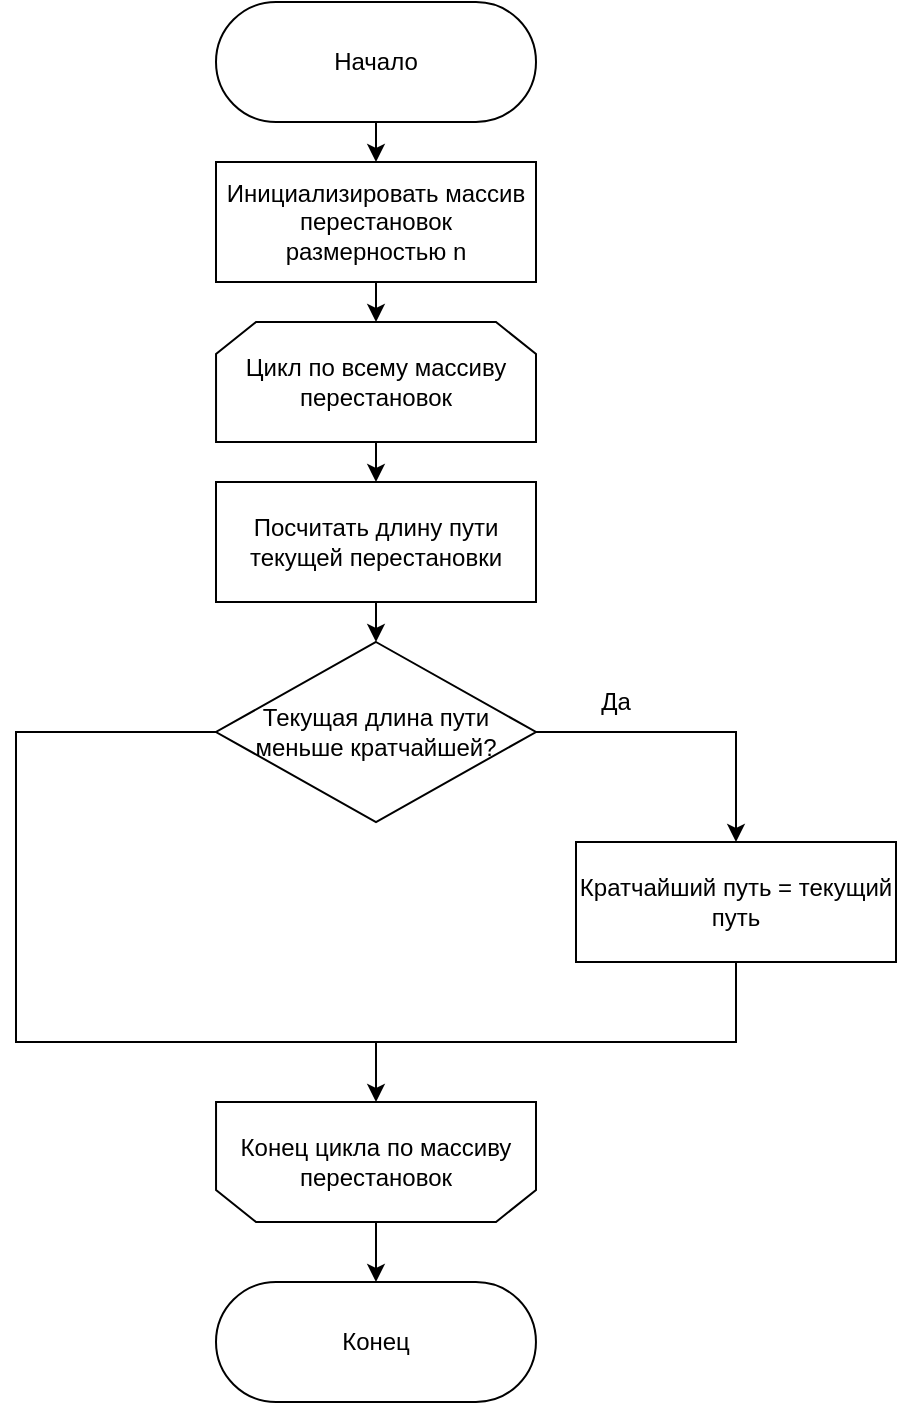 <mxfile version="15.7.3" type="device"><diagram id="PKrw68s-FcHz-RrZCr9i" name="Page-1"><mxGraphModel dx="1106" dy="1025" grid="1" gridSize="10" guides="1" tooltips="1" connect="1" arrows="1" fold="1" page="1" pageScale="1" pageWidth="827" pageHeight="1169" math="0" shadow="0"><root><mxCell id="0"/><mxCell id="1" parent="0"/><mxCell id="Gvd8Ezxa3fLg7O33Pl0G-1" value="&lt;font style=&quot;font-size: 12px&quot;&gt;Начало&lt;/font&gt;" style="rounded=1;whiteSpace=wrap;html=1;arcSize=50;" parent="1" vertex="1"><mxGeometry x="280" y="300" width="160" height="60" as="geometry"/></mxCell><mxCell id="Gvd8Ezxa3fLg7O33Pl0G-37" value="&lt;font style=&quot;font-size: 12px&quot;&gt;Конец&lt;/font&gt;" style="rounded=1;whiteSpace=wrap;html=1;arcSize=50;" parent="1" vertex="1"><mxGeometry x="280" y="940" width="159.98" height="60" as="geometry"/></mxCell><mxCell id="6Mktn1Eenq4pbONXEujN-12" value="Инициализировать массив перестановок размерностью n" style="rounded=0;whiteSpace=wrap;html=1;" parent="1" vertex="1"><mxGeometry x="280" y="380" width="160" height="60" as="geometry"/></mxCell><mxCell id="6Mktn1Eenq4pbONXEujN-74" value="Текущая длина пути &lt;br&gt;меньше кратчайшей?" style="rhombus;whiteSpace=wrap;html=1;" parent="1" vertex="1"><mxGeometry x="280" y="620" width="160" height="90" as="geometry"/></mxCell><mxCell id="6Mktn1Eenq4pbONXEujN-86" value="Да" style="text;html=1;strokeColor=none;fillColor=none;align=center;verticalAlign=middle;whiteSpace=wrap;rounded=0;" parent="1" vertex="1"><mxGeometry x="460" y="640" width="40" height="20" as="geometry"/></mxCell><mxCell id="fXIP5bSw_467an6Lh3wb-5" value="Кратчайший путь = текущий путь" style="rounded=0;whiteSpace=wrap;html=1;" parent="1" vertex="1"><mxGeometry x="460" y="720" width="160" height="60" as="geometry"/></mxCell><mxCell id="fXIP5bSw_467an6Lh3wb-6" value="Цикл по всему массиву перестановок" style="shape=loopLimit;whiteSpace=wrap;html=1;" parent="1" vertex="1"><mxGeometry x="280.02" y="460" width="159.98" height="60" as="geometry"/></mxCell><mxCell id="fXIP5bSw_467an6Lh3wb-9" value="Конец цикла по массиву перестановок" style="shape=loopLimit;whiteSpace=wrap;html=1;direction=west;" parent="1" vertex="1"><mxGeometry x="280.02" y="850" width="159.98" height="60" as="geometry"/></mxCell><mxCell id="X-9sjqC_FgUtX_voEx88-2" value="Посчитать длину пути текущей перестановки" style="rounded=0;whiteSpace=wrap;html=1;" vertex="1" parent="1"><mxGeometry x="280" y="540" width="160" height="60" as="geometry"/></mxCell><mxCell id="X-9sjqC_FgUtX_voEx88-3" value="" style="endArrow=classic;html=1;rounded=0;exitX=0;exitY=0.5;exitDx=0;exitDy=0;entryX=0.5;entryY=1;entryDx=0;entryDy=0;" edge="1" parent="1" source="6Mktn1Eenq4pbONXEujN-74" target="fXIP5bSw_467an6Lh3wb-9"><mxGeometry width="50" height="50" relative="1" as="geometry"><mxPoint x="200" y="710" as="sourcePoint"/><mxPoint x="360" y="820" as="targetPoint"/><Array as="points"><mxPoint x="180" y="665"/><mxPoint x="180" y="820"/><mxPoint x="360" y="820"/></Array></mxGeometry></mxCell><mxCell id="X-9sjqC_FgUtX_voEx88-4" value="" style="endArrow=none;html=1;rounded=0;entryX=0.5;entryY=1;entryDx=0;entryDy=0;" edge="1" parent="1" target="fXIP5bSw_467an6Lh3wb-5"><mxGeometry width="50" height="50" relative="1" as="geometry"><mxPoint x="360" y="820" as="sourcePoint"/><mxPoint x="510" y="800" as="targetPoint"/><Array as="points"><mxPoint x="540" y="820"/></Array></mxGeometry></mxCell><mxCell id="X-9sjqC_FgUtX_voEx88-5" value="" style="endArrow=classic;html=1;rounded=0;exitX=1;exitY=0.5;exitDx=0;exitDy=0;entryX=0.5;entryY=0;entryDx=0;entryDy=0;" edge="1" parent="1" source="6Mktn1Eenq4pbONXEujN-74" target="fXIP5bSw_467an6Lh3wb-5"><mxGeometry width="50" height="50" relative="1" as="geometry"><mxPoint x="560" y="700" as="sourcePoint"/><mxPoint x="610" y="650" as="targetPoint"/><Array as="points"><mxPoint x="540" y="665"/></Array></mxGeometry></mxCell><mxCell id="X-9sjqC_FgUtX_voEx88-6" value="" style="endArrow=classic;html=1;rounded=0;fontSize=12;exitX=0.5;exitY=1;exitDx=0;exitDy=0;entryX=0.5;entryY=0;entryDx=0;entryDy=0;" edge="1" parent="1" source="Gvd8Ezxa3fLg7O33Pl0G-1" target="6Mktn1Eenq4pbONXEujN-12"><mxGeometry width="50" height="50" relative="1" as="geometry"><mxPoint x="550" y="390" as="sourcePoint"/><mxPoint x="600" y="340" as="targetPoint"/></mxGeometry></mxCell><mxCell id="X-9sjqC_FgUtX_voEx88-7" value="" style="endArrow=classic;html=1;rounded=0;fontSize=12;exitX=0.5;exitY=1;exitDx=0;exitDy=0;entryX=0.5;entryY=0;entryDx=0;entryDy=0;" edge="1" parent="1" source="6Mktn1Eenq4pbONXEujN-12" target="fXIP5bSw_467an6Lh3wb-6"><mxGeometry width="50" height="50" relative="1" as="geometry"><mxPoint x="180" y="470" as="sourcePoint"/><mxPoint x="230" y="420" as="targetPoint"/></mxGeometry></mxCell><mxCell id="X-9sjqC_FgUtX_voEx88-8" value="" style="endArrow=classic;html=1;rounded=0;fontSize=12;exitX=0.5;exitY=1;exitDx=0;exitDy=0;entryX=0.5;entryY=0;entryDx=0;entryDy=0;" edge="1" parent="1" source="fXIP5bSw_467an6Lh3wb-6" target="X-9sjqC_FgUtX_voEx88-2"><mxGeometry width="50" height="50" relative="1" as="geometry"><mxPoint x="200" y="540" as="sourcePoint"/><mxPoint x="250" y="490" as="targetPoint"/></mxGeometry></mxCell><mxCell id="X-9sjqC_FgUtX_voEx88-9" value="" style="endArrow=classic;html=1;rounded=0;fontSize=12;exitX=0.5;exitY=1;exitDx=0;exitDy=0;entryX=0.5;entryY=0;entryDx=0;entryDy=0;" edge="1" parent="1" source="X-9sjqC_FgUtX_voEx88-2" target="6Mktn1Eenq4pbONXEujN-74"><mxGeometry width="50" height="50" relative="1" as="geometry"><mxPoint x="200" y="610" as="sourcePoint"/><mxPoint x="250" y="560" as="targetPoint"/></mxGeometry></mxCell><mxCell id="X-9sjqC_FgUtX_voEx88-10" value="" style="endArrow=classic;html=1;rounded=0;fontSize=12;exitX=0.5;exitY=0;exitDx=0;exitDy=0;entryX=0.5;entryY=0;entryDx=0;entryDy=0;" edge="1" parent="1" source="fXIP5bSw_467an6Lh3wb-9" target="Gvd8Ezxa3fLg7O33Pl0G-37"><mxGeometry width="50" height="50" relative="1" as="geometry"><mxPoint x="150" y="950" as="sourcePoint"/><mxPoint x="200" y="900" as="targetPoint"/></mxGeometry></mxCell></root></mxGraphModel></diagram></mxfile>
